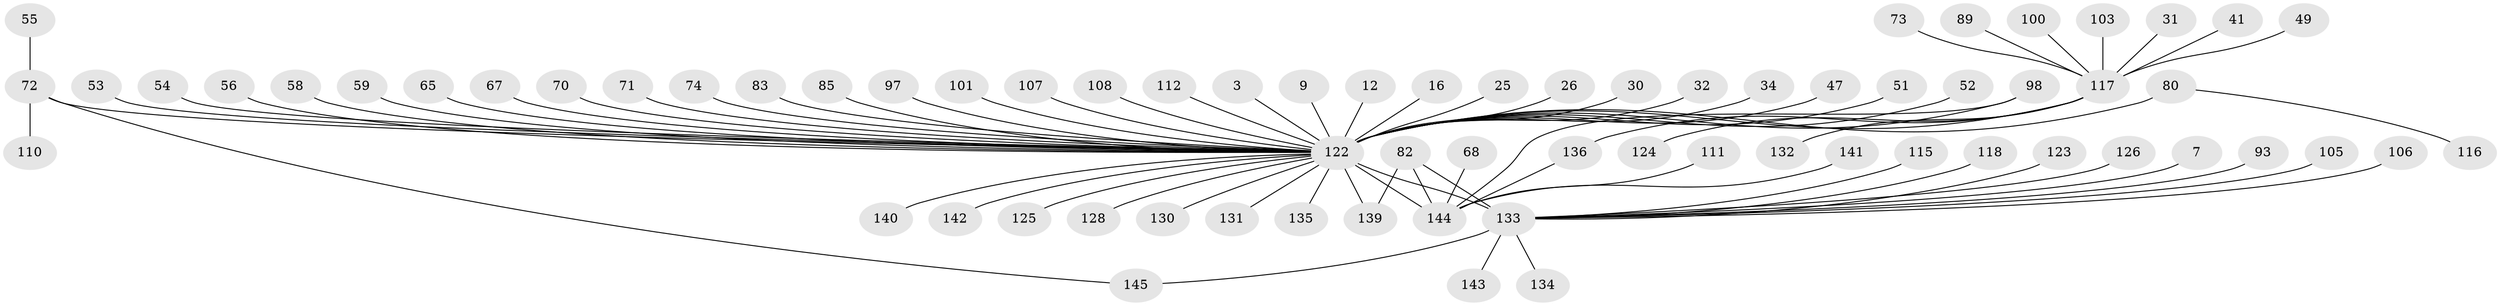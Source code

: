 // original degree distribution, {37: 0.006896551724137931, 7: 0.013793103448275862, 1: 0.5310344827586206, 6: 0.020689655172413793, 10: 0.013793103448275862, 8: 0.006896551724137931, 18: 0.006896551724137931, 2: 0.2, 5: 0.034482758620689655, 3: 0.1103448275862069, 9: 0.006896551724137931, 4: 0.04827586206896552}
// Generated by graph-tools (version 1.1) at 2025/47/03/09/25 04:47:54]
// undirected, 72 vertices, 76 edges
graph export_dot {
graph [start="1"]
  node [color=gray90,style=filled];
  3;
  7;
  9;
  12;
  16;
  25;
  26;
  30;
  31;
  32;
  34;
  41;
  47;
  49;
  51;
  52;
  53;
  54;
  55;
  56;
  58;
  59;
  65;
  67;
  68;
  70;
  71;
  72 [super="+13"];
  73;
  74;
  80;
  82 [super="+69"];
  83;
  85;
  89;
  93;
  97 [super="+37"];
  98 [super="+22"];
  100;
  101;
  103;
  105;
  106 [super="+90"];
  107;
  108 [super="+75"];
  110;
  111;
  112;
  115;
  116;
  117 [super="+91+99"];
  118;
  122 [super="+2+1+121"];
  123;
  124;
  125;
  126;
  128 [super="+19+127"];
  130;
  131;
  132;
  133 [super="+4+5+88+109"];
  134;
  135;
  136 [super="+94+129"];
  139 [super="+46+102+114"];
  140 [super="+42"];
  141;
  142;
  143 [super="+92"];
  144 [super="+36+62+119+120"];
  145 [super="+86+113+137+138"];
  3 -- 122;
  7 -- 133;
  9 -- 122;
  12 -- 122;
  16 -- 122;
  25 -- 122;
  26 -- 122;
  30 -- 122;
  31 -- 117;
  32 -- 122;
  34 -- 122;
  41 -- 117;
  47 -- 122;
  49 -- 117;
  51 -- 122;
  52 -- 122;
  53 -- 122;
  54 -- 122;
  55 -- 72;
  56 -- 122;
  58 -- 122;
  59 -- 122;
  65 -- 122;
  67 -- 122;
  68 -- 144;
  70 -- 122;
  71 -- 122;
  72 -- 110;
  72 -- 122 [weight=2];
  72 -- 145;
  73 -- 117;
  74 -- 122;
  80 -- 116;
  80 -- 122 [weight=2];
  82 -- 133 [weight=3];
  82 -- 139;
  82 -- 144;
  83 -- 122;
  85 -- 122;
  89 -- 117;
  93 -- 133;
  97 -- 122 [weight=2];
  98 -- 122 [weight=3];
  98 -- 144;
  100 -- 117;
  101 -- 122;
  103 -- 117;
  105 -- 133;
  106 -- 133;
  107 -- 122;
  108 -- 122;
  111 -- 144;
  112 -- 122;
  115 -- 133;
  117 -- 122 [weight=5];
  117 -- 132;
  117 -- 136;
  117 -- 124;
  118 -- 133;
  122 -- 133 [weight=10];
  122 -- 131;
  122 -- 135;
  122 -- 125;
  122 -- 128 [weight=3];
  122 -- 139 [weight=3];
  122 -- 130;
  122 -- 140;
  122 -- 142;
  122 -- 144 [weight=5];
  123 -- 133;
  126 -- 133;
  133 -- 134;
  133 -- 145;
  133 -- 143;
  136 -- 144;
  141 -- 144;
}

